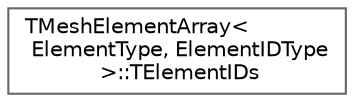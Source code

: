 digraph "Graphical Class Hierarchy"
{
 // INTERACTIVE_SVG=YES
 // LATEX_PDF_SIZE
  bgcolor="transparent";
  edge [fontname=Helvetica,fontsize=10,labelfontname=Helvetica,labelfontsize=10];
  node [fontname=Helvetica,fontsize=10,shape=box,height=0.2,width=0.4];
  rankdir="LR";
  Node0 [id="Node000000",label="TMeshElementArray\<\l ElementType, ElementIDType\l \>::TElementIDs",height=0.2,width=0.4,color="grey40", fillcolor="white", style="filled",URL="$d5/d62/classTMeshElementArray_1_1TElementIDs.html",tooltip="This is a special type of iterator which returns successive IDs of valid elements,..."];
}
